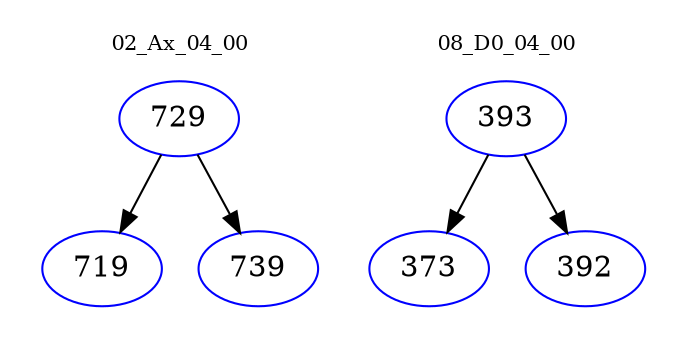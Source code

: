 digraph{
subgraph cluster_0 {
color = white
label = "02_Ax_04_00";
fontsize=10;
T0_729 [label="729", color="blue"]
T0_729 -> T0_719 [color="black"]
T0_719 [label="719", color="blue"]
T0_729 -> T0_739 [color="black"]
T0_739 [label="739", color="blue"]
}
subgraph cluster_1 {
color = white
label = "08_D0_04_00";
fontsize=10;
T1_393 [label="393", color="blue"]
T1_393 -> T1_373 [color="black"]
T1_373 [label="373", color="blue"]
T1_393 -> T1_392 [color="black"]
T1_392 [label="392", color="blue"]
}
}
